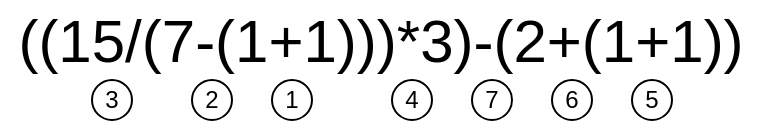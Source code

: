 <mxfile version="18.2.0" type="github">
  <diagram id="y2X3IjlOPd7M8x1A_rQA" name="第 1 页">
    <mxGraphModel dx="593" dy="330" grid="1" gridSize="10" guides="1" tooltips="1" connect="1" arrows="1" fold="1" page="1" pageScale="1" pageWidth="827" pageHeight="1169" math="0" shadow="0">
      <root>
        <mxCell id="0" />
        <mxCell id="1" parent="0" />
        <mxCell id="C5AmL9Q4sHBFuRaPRofv-1" value="&lt;div style=&quot;font-size: 30px;&quot;&gt;((15/(7-(1+1)))*3)-(2+(1+1))&lt;/div&gt;" style="text;html=1;align=center;verticalAlign=middle;resizable=0;points=[];autosize=1;strokeColor=none;fillColor=none;fontSize=30;" vertex="1" parent="1">
          <mxGeometry x="34" y="80" width="380" height="40" as="geometry" />
        </mxCell>
        <mxCell id="C5AmL9Q4sHBFuRaPRofv-2" value="1" style="ellipse;whiteSpace=wrap;html=1;aspect=fixed;fontSize=12;" vertex="1" parent="1">
          <mxGeometry x="170" y="120" width="20" height="20" as="geometry" />
        </mxCell>
        <mxCell id="C5AmL9Q4sHBFuRaPRofv-3" value="2" style="ellipse;whiteSpace=wrap;html=1;aspect=fixed;fontSize=12;" vertex="1" parent="1">
          <mxGeometry x="130" y="120" width="20" height="20" as="geometry" />
        </mxCell>
        <mxCell id="C5AmL9Q4sHBFuRaPRofv-4" value="3" style="ellipse;whiteSpace=wrap;html=1;aspect=fixed;fontSize=12;" vertex="1" parent="1">
          <mxGeometry x="80" y="120" width="20" height="20" as="geometry" />
        </mxCell>
        <mxCell id="C5AmL9Q4sHBFuRaPRofv-5" value="4" style="ellipse;whiteSpace=wrap;html=1;aspect=fixed;fontSize=12;" vertex="1" parent="1">
          <mxGeometry x="230" y="120" width="20" height="20" as="geometry" />
        </mxCell>
        <mxCell id="C5AmL9Q4sHBFuRaPRofv-6" value="5" style="ellipse;whiteSpace=wrap;html=1;aspect=fixed;fontSize=12;" vertex="1" parent="1">
          <mxGeometry x="350" y="120" width="20" height="20" as="geometry" />
        </mxCell>
        <mxCell id="C5AmL9Q4sHBFuRaPRofv-7" value="6" style="ellipse;whiteSpace=wrap;html=1;aspect=fixed;fontSize=12;" vertex="1" parent="1">
          <mxGeometry x="310" y="120" width="20" height="20" as="geometry" />
        </mxCell>
        <mxCell id="C5AmL9Q4sHBFuRaPRofv-8" value="7" style="ellipse;whiteSpace=wrap;html=1;aspect=fixed;fontSize=12;" vertex="1" parent="1">
          <mxGeometry x="270" y="120" width="20" height="20" as="geometry" />
        </mxCell>
      </root>
    </mxGraphModel>
  </diagram>
</mxfile>
